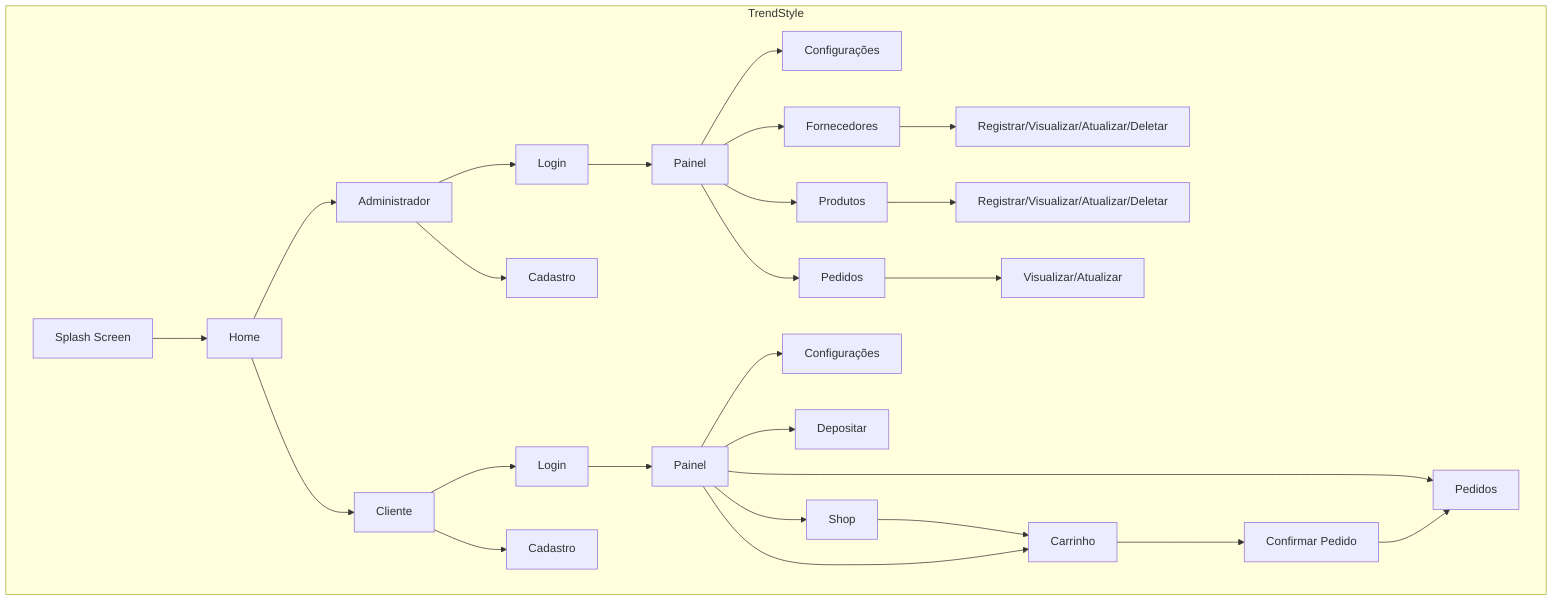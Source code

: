 graph TB
    subgraph Software[TrendStyle]
        splash[Splash Screen] --> home[Home]

        home --> admin[Administrador]
        home --> client[Cliente]

        admin --> admin_login[Login]
        admin --> admin_register[Cadastro]

        admin_login --> admin_panel[Painel]

        admin_panel --> admin_config[Configurações]
        admin_panel --> admin_vendor[Fornecedores]
        admin_panel --> admin_products[Produtos]
        admin_panel --> admin_order[Pedidos]

        admin_vendor --> admin_vendor_manage[Registrar/Visualizar/Atualizar/Deletar]

        admin_products --> admin_products_manage[Registrar/Visualizar/Atualizar/Deletar]

        admin_order --> admin_order_manage[Visualizar/Atualizar]
        
        client --> client_login[Login]
        client --> client_register[Cadastro]

        client_login --> client_menu[Painel]

        client_menu --> client_config[Configurações]
        client_menu --> client_deposit[Depositar]
        client_menu --> client_shop[Shop] --> client_cart
        client_menu --> client_order[Pedidos]
        client_menu --> client_cart[Carrinho]

        client_cart --> client_cart_confirmation[Confirmar Pedido] --> client_order
    end